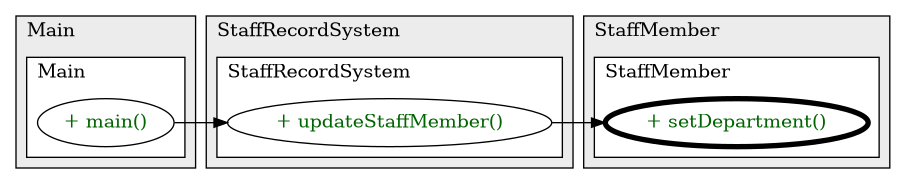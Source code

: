 @startuml

/' diagram meta data start
config=CallConfiguration;
{
  "rootMethod": "StaffMember#setDepartment(String)",
  "projectClassification": {
    "searchMode": "OpenProject", // OpenProject, AllProjects
    "includedProjects": "",
    "pathEndKeywords": "*.impl",
    "isClientPath": "",
    "isClientName": "",
    "isTestPath": "",
    "isTestName": "",
    "isMappingPath": "",
    "isMappingName": "",
    "isDataAccessPath": "",
    "isDataAccessName": "",
    "isDataStructurePath": "",
    "isDataStructureName": "",
    "isInterfaceStructuresPath": "",
    "isInterfaceStructuresName": "",
    "isEntryPointPath": "",
    "isEntryPointName": "",
    "treatFinalFieldsAsMandatory": false
  },
  "graphRestriction": {
    "classPackageExcludeFilter": "",
    "classPackageIncludeFilter": "",
    "classNameExcludeFilter": "",
    "classNameIncludeFilter": "",
    "methodNameExcludeFilter": "",
    "methodNameIncludeFilter": "",
    "removeByInheritance": "", // inheritance/annotation based filtering is done in a second step
    "removeByAnnotation": "",
    "removeByClassPackage": "", // cleanup the graph after inheritance/annotation based filtering is done
    "removeByClassName": "",
    "cutMappings": false,
    "cutEnum": true,
    "cutTests": true,
    "cutClient": true,
    "cutDataAccess": true,
    "cutInterfaceStructures": true,
    "cutDataStructures": true,
    "cutGetterAndSetter": true,
    "cutConstructors": true
  },
  "graphTraversal": {
    "forwardDepth": 3,
    "backwardDepth": 3,
    "classPackageExcludeFilter": "",
    "classPackageIncludeFilter": "",
    "classNameExcludeFilter": "",
    "classNameIncludeFilter": "",
    "methodNameExcludeFilter": "",
    "methodNameIncludeFilter": "",
    "hideMappings": false,
    "hideDataStructures": false,
    "hidePrivateMethods": true,
    "hideInterfaceCalls": true, // indirection: implementation -> interface (is hidden) -> implementation
    "onlyShowApplicationEntryPoints": false, // root node is included
    "useMethodCallsForStructureDiagram": "ForwardOnly" // ForwardOnly, BothDirections, No
  },
  "details": {
    "aggregation": "GroupByClass", // ByClass, GroupByClass, None
    "showMethodParametersTypes": false,
    "showMethodParametersNames": false,
    "showMethodReturnType": false,
    "showPackageLevels": 2,
    "showCallOrder": false,
    "edgeMode": "MethodsOnly", // TypesOnly, MethodsOnly, TypesAndMethods, MethodsAndDirectTypeUsage
    "showDetailedClassStructure": false
  },
  "rootClass": "StaffMember",
  "extensionCallbackMethod": "" // qualified.class.name#methodName - signature: public static String method(String)
}
diagram meta data end '/



digraph g {
    rankdir="LR"
    splines=polyline
    

'nodes 
subgraph cluster_2390489 { 
   	label=Main
	labeljust=l
	fillcolor="#ececec"
	style=filled
   
   subgraph cluster_1706522830 { 
   	label=Main
	labeljust=l
	fillcolor=white
	style=filled
   
   Main2390489XXXmain1859653459[
	label="+ main()"
	style=filled
	fillcolor=white
	tooltip="Main

null"
	fontcolor=darkgreen
];
} 
} 

subgraph cluster_406024000 { 
   	label=StaffRecordSystem
	labeljust=l
	fillcolor="#ececec"
	style=filled
   
   subgraph cluster_1570050834 { 
   	label=StaffRecordSystem
	labeljust=l
	fillcolor=white
	style=filled
   
   StaffRecordSystem406024000XXXupdateStaffMember1026393664[
	label="+ updateStaffMember()"
	style=filled
	fillcolor=white
	tooltip="StaffRecordSystem

null"
	fontcolor=darkgreen
];
} 
} 

subgraph cluster_636893562 { 
   	label=StaffMember
	labeljust=l
	fillcolor="#ececec"
	style=filled
   
   subgraph cluster_1136378630 { 
   	label=StaffMember
	labeljust=l
	fillcolor=white
	style=filled
   
   StaffMember636893562XXXsetDepartment1808118735[
	label="+ setDepartment()"
	style=filled
	fillcolor=white
	tooltip="StaffMember

null"
	penwidth=4
	fontcolor=darkgreen
];
} 
} 

'edges    
Main2390489XXXmain1859653459 -> StaffRecordSystem406024000XXXupdateStaffMember1026393664;
StaffRecordSystem406024000XXXupdateStaffMember1026393664 -> StaffMember636893562XXXsetDepartment1808118735;
    
}
@enduml
